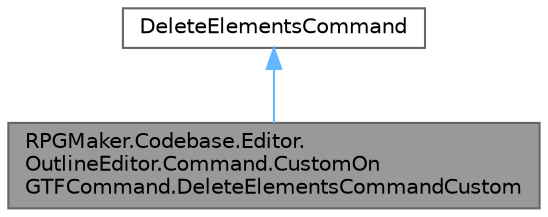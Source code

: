 digraph "RPGMaker.Codebase.Editor.OutlineEditor.Command.CustomOnGTFCommand.DeleteElementsCommandCustom"
{
 // LATEX_PDF_SIZE
  bgcolor="transparent";
  edge [fontname=Helvetica,fontsize=10,labelfontname=Helvetica,labelfontsize=10];
  node [fontname=Helvetica,fontsize=10,shape=box,height=0.2,width=0.4];
  Node1 [id="Node000001",label="RPGMaker.Codebase.Editor.\lOutlineEditor.Command.CustomOn\lGTFCommand.DeleteElementsCommandCustom",height=0.2,width=0.4,color="gray40", fillcolor="grey60", style="filled", fontcolor="black",tooltip="😁 削除要素命令カスタム"];
  Node2 -> Node1 [id="edge1_Node000001_Node000002",dir="back",color="steelblue1",style="solid",tooltip=" "];
  Node2 [id="Node000002",label="DeleteElementsCommand",height=0.2,width=0.4,color="gray40", fillcolor="white", style="filled",tooltip=" "];
}
